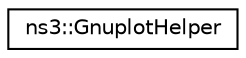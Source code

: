 digraph "Graphical Class Hierarchy"
{
 // LATEX_PDF_SIZE
  edge [fontname="Helvetica",fontsize="10",labelfontname="Helvetica",labelfontsize="10"];
  node [fontname="Helvetica",fontsize="10",shape=record];
  rankdir="LR";
  Node0 [label="ns3::GnuplotHelper",height=0.2,width=0.4,color="black", fillcolor="white", style="filled",URL="$classns3_1_1_gnuplot_helper.html",tooltip="Helper class used to make gnuplot plots."];
}
